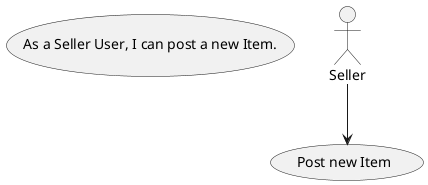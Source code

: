 @startuml
top to bottom direction
usecase UC3 as "
    As a Seller User, I can post a new Item.
"
actor Seller
Seller --> (Post new Item)
@enduml
